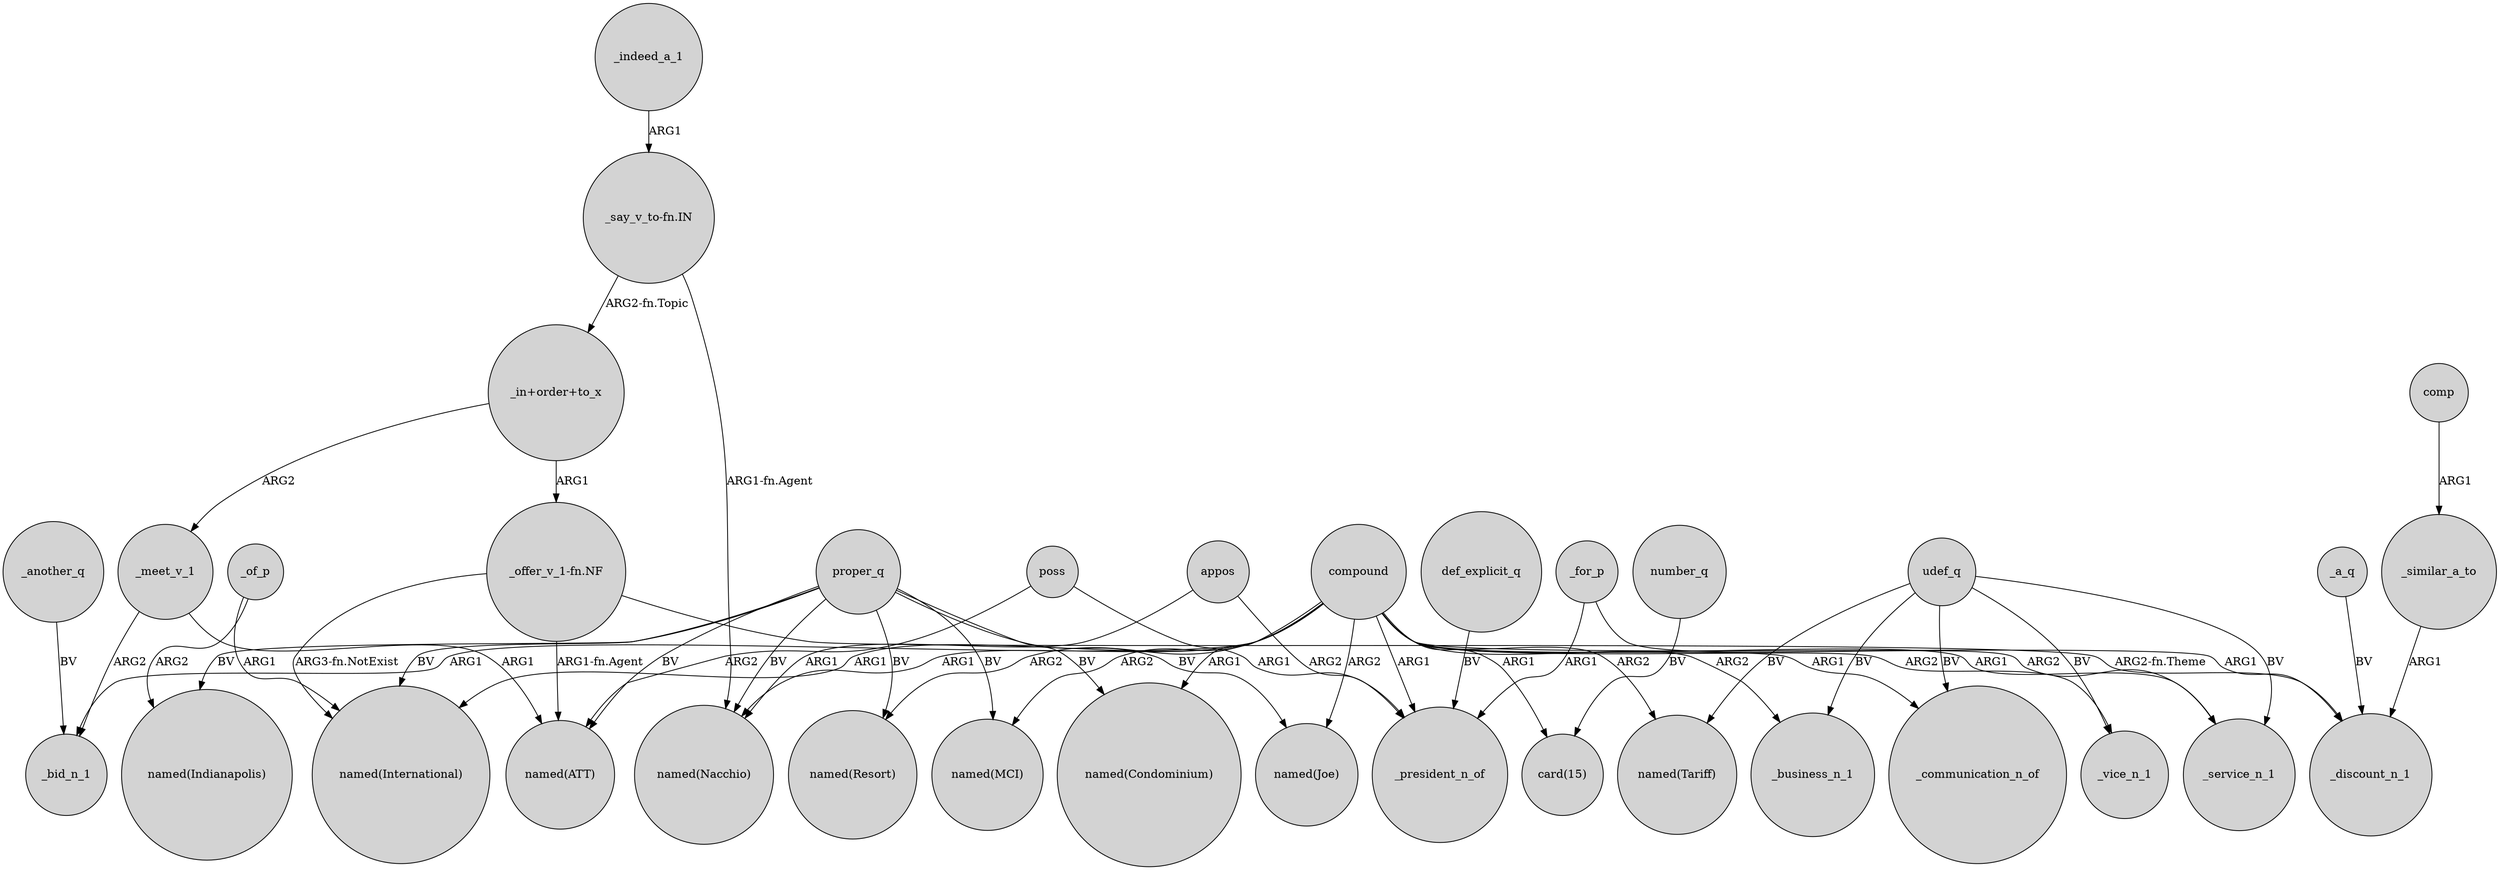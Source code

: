 digraph {
	node [shape=circle style=filled]
	compound -> "named(International)" [label=ARG1]
	comp -> _similar_a_to [label=ARG1]
	compound -> _vice_n_1 [label=ARG2]
	"_in+order+to_x" -> _meet_v_1 [label=ARG2]
	_another_q -> _bid_n_1 [label=BV]
	compound -> "named(Joe)" [label=ARG2]
	proper_q -> "named(Nacchio)" [label=BV]
	_of_p -> "named(International)" [label=ARG1]
	compound -> "named(Nacchio)" [label=ARG1]
	_meet_v_1 -> "named(ATT)" [label=ARG1]
	proper_q -> "named(MCI)" [label=BV]
	proper_q -> "named(ATT)" [label=BV]
	udef_q -> _vice_n_1 [label=BV]
	_of_p -> "named(Indianapolis)" [label=ARG2]
	"_say_v_to-fn.IN" -> "_in+order+to_x" [label="ARG2-fn.Topic"]
	compound -> "named(Condominium)" [label=ARG1]
	poss -> _president_n_of [label=ARG1]
	_meet_v_1 -> _bid_n_1 [label=ARG2]
	appos -> _president_n_of [label=ARG2]
	"_offer_v_1-fn.NF" -> "named(International)" [label="ARG3-fn.NotExist"]
	proper_q -> "named(Resort)" [label=BV]
	"_in+order+to_x" -> "_offer_v_1-fn.NF" [label=ARG1]
	udef_q -> _service_n_1 [label=BV]
	proper_q -> "named(Joe)" [label=BV]
	compound -> _president_n_of [label=ARG1]
	proper_q -> "named(Indianapolis)" [label=BV]
	def_explicit_q -> _president_n_of [label=BV]
	udef_q -> _communication_n_of [label=BV]
	"_offer_v_1-fn.NF" -> "named(ATT)" [label="ARG1-fn.Agent"]
	_for_p -> _service_n_1 [label=ARG2]
	compound -> "named(Tariff)" [label=ARG2]
	compound -> _business_n_1 [label=ARG2]
	compound -> _communication_n_of [label=ARG1]
	_indeed_a_1 -> "_say_v_to-fn.IN" [label=ARG1]
	udef_q -> "named(Tariff)" [label=BV]
	"_say_v_to-fn.IN" -> "named(Nacchio)" [label="ARG1-fn.Agent"]
	_a_q -> _discount_n_1 [label=BV]
	compound -> _discount_n_1 [label=ARG1]
	compound -> "card(15)" [label=ARG1]
	proper_q -> "named(Condominium)" [label=BV]
	number_q -> "card(15)" [label=BV]
	compound -> "named(MCI)" [label=ARG2]
	udef_q -> _business_n_1 [label=BV]
	_for_p -> _president_n_of [label=ARG1]
	"_offer_v_1-fn.NF" -> _discount_n_1 [label="ARG2-fn.Theme"]
	_similar_a_to -> _discount_n_1 [label=ARG1]
	appos -> "named(Nacchio)" [label=ARG1]
	compound -> _service_n_1 [label=ARG1]
	compound -> _bid_n_1 [label=ARG1]
	compound -> "named(Resort)" [label=ARG2]
	proper_q -> "named(International)" [label=BV]
	poss -> "named(ATT)" [label=ARG2]
}
